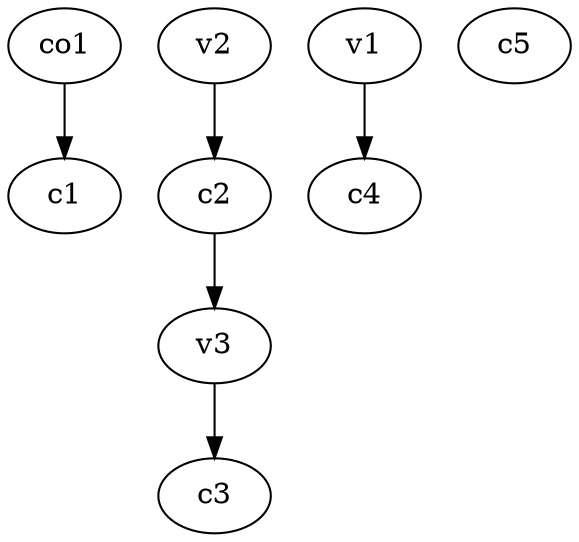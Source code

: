 strict digraph  {
c1;
c2;
c3;
c4;
c5;
v1;
v2;
v3;
co1;
c2 -> v3  [weight=1];
v1 -> c4  [weight=1];
v2 -> c2  [weight=1];
v3 -> c3  [weight=1];
co1 -> c1  [weight=1];
}
